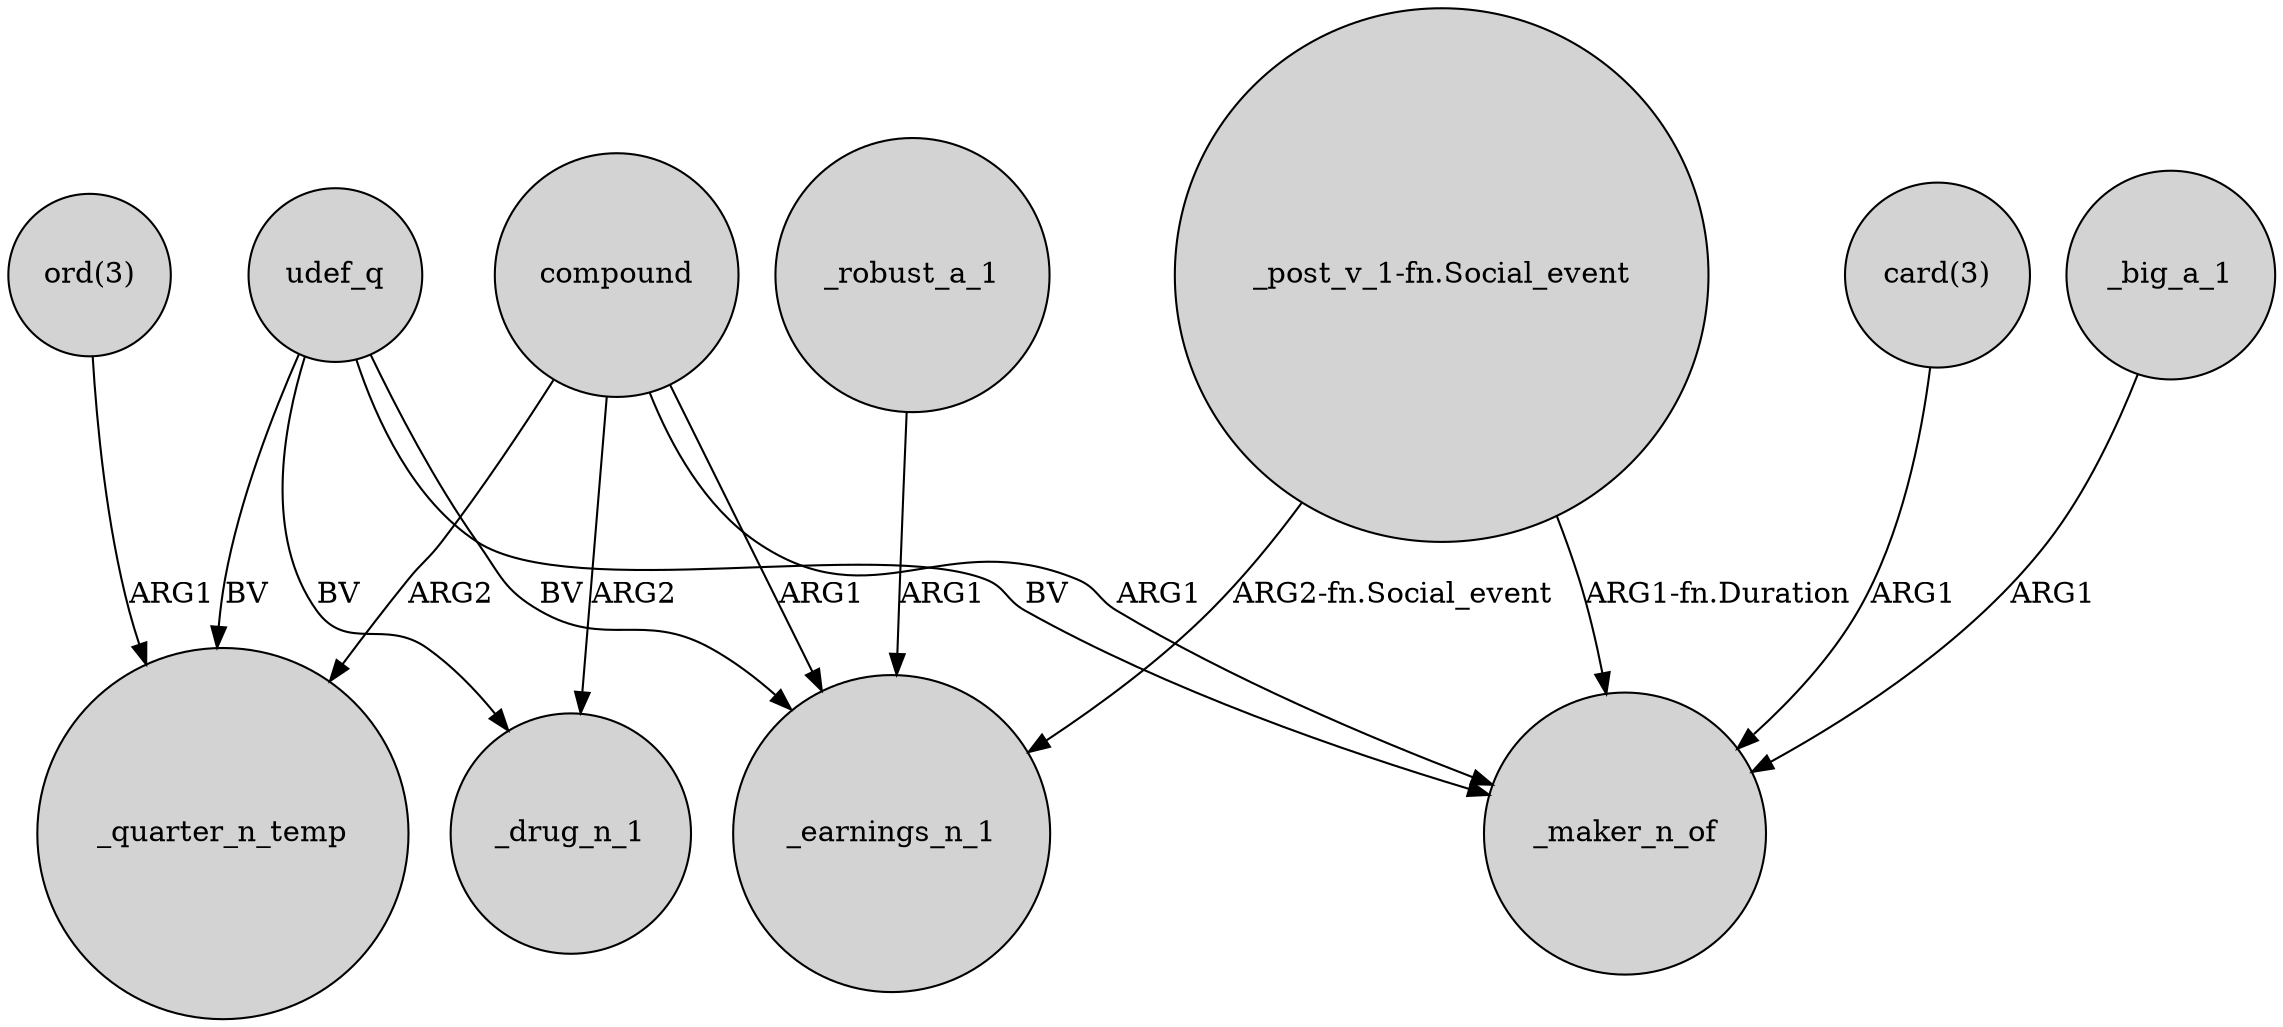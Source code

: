 digraph {
	node [shape=circle style=filled]
	compound -> _maker_n_of [label=ARG1]
	compound -> _quarter_n_temp [label=ARG2]
	udef_q -> _earnings_n_1 [label=BV]
	compound -> _earnings_n_1 [label=ARG1]
	_big_a_1 -> _maker_n_of [label=ARG1]
	"ord(3)" -> _quarter_n_temp [label=ARG1]
	"_post_v_1-fn.Social_event" -> _earnings_n_1 [label="ARG2-fn.Social_event"]
	_robust_a_1 -> _earnings_n_1 [label=ARG1]
	udef_q -> _drug_n_1 [label=BV]
	udef_q -> _maker_n_of [label=BV]
	"card(3)" -> _maker_n_of [label=ARG1]
	"_post_v_1-fn.Social_event" -> _maker_n_of [label="ARG1-fn.Duration"]
	udef_q -> _quarter_n_temp [label=BV]
	compound -> _drug_n_1 [label=ARG2]
}
